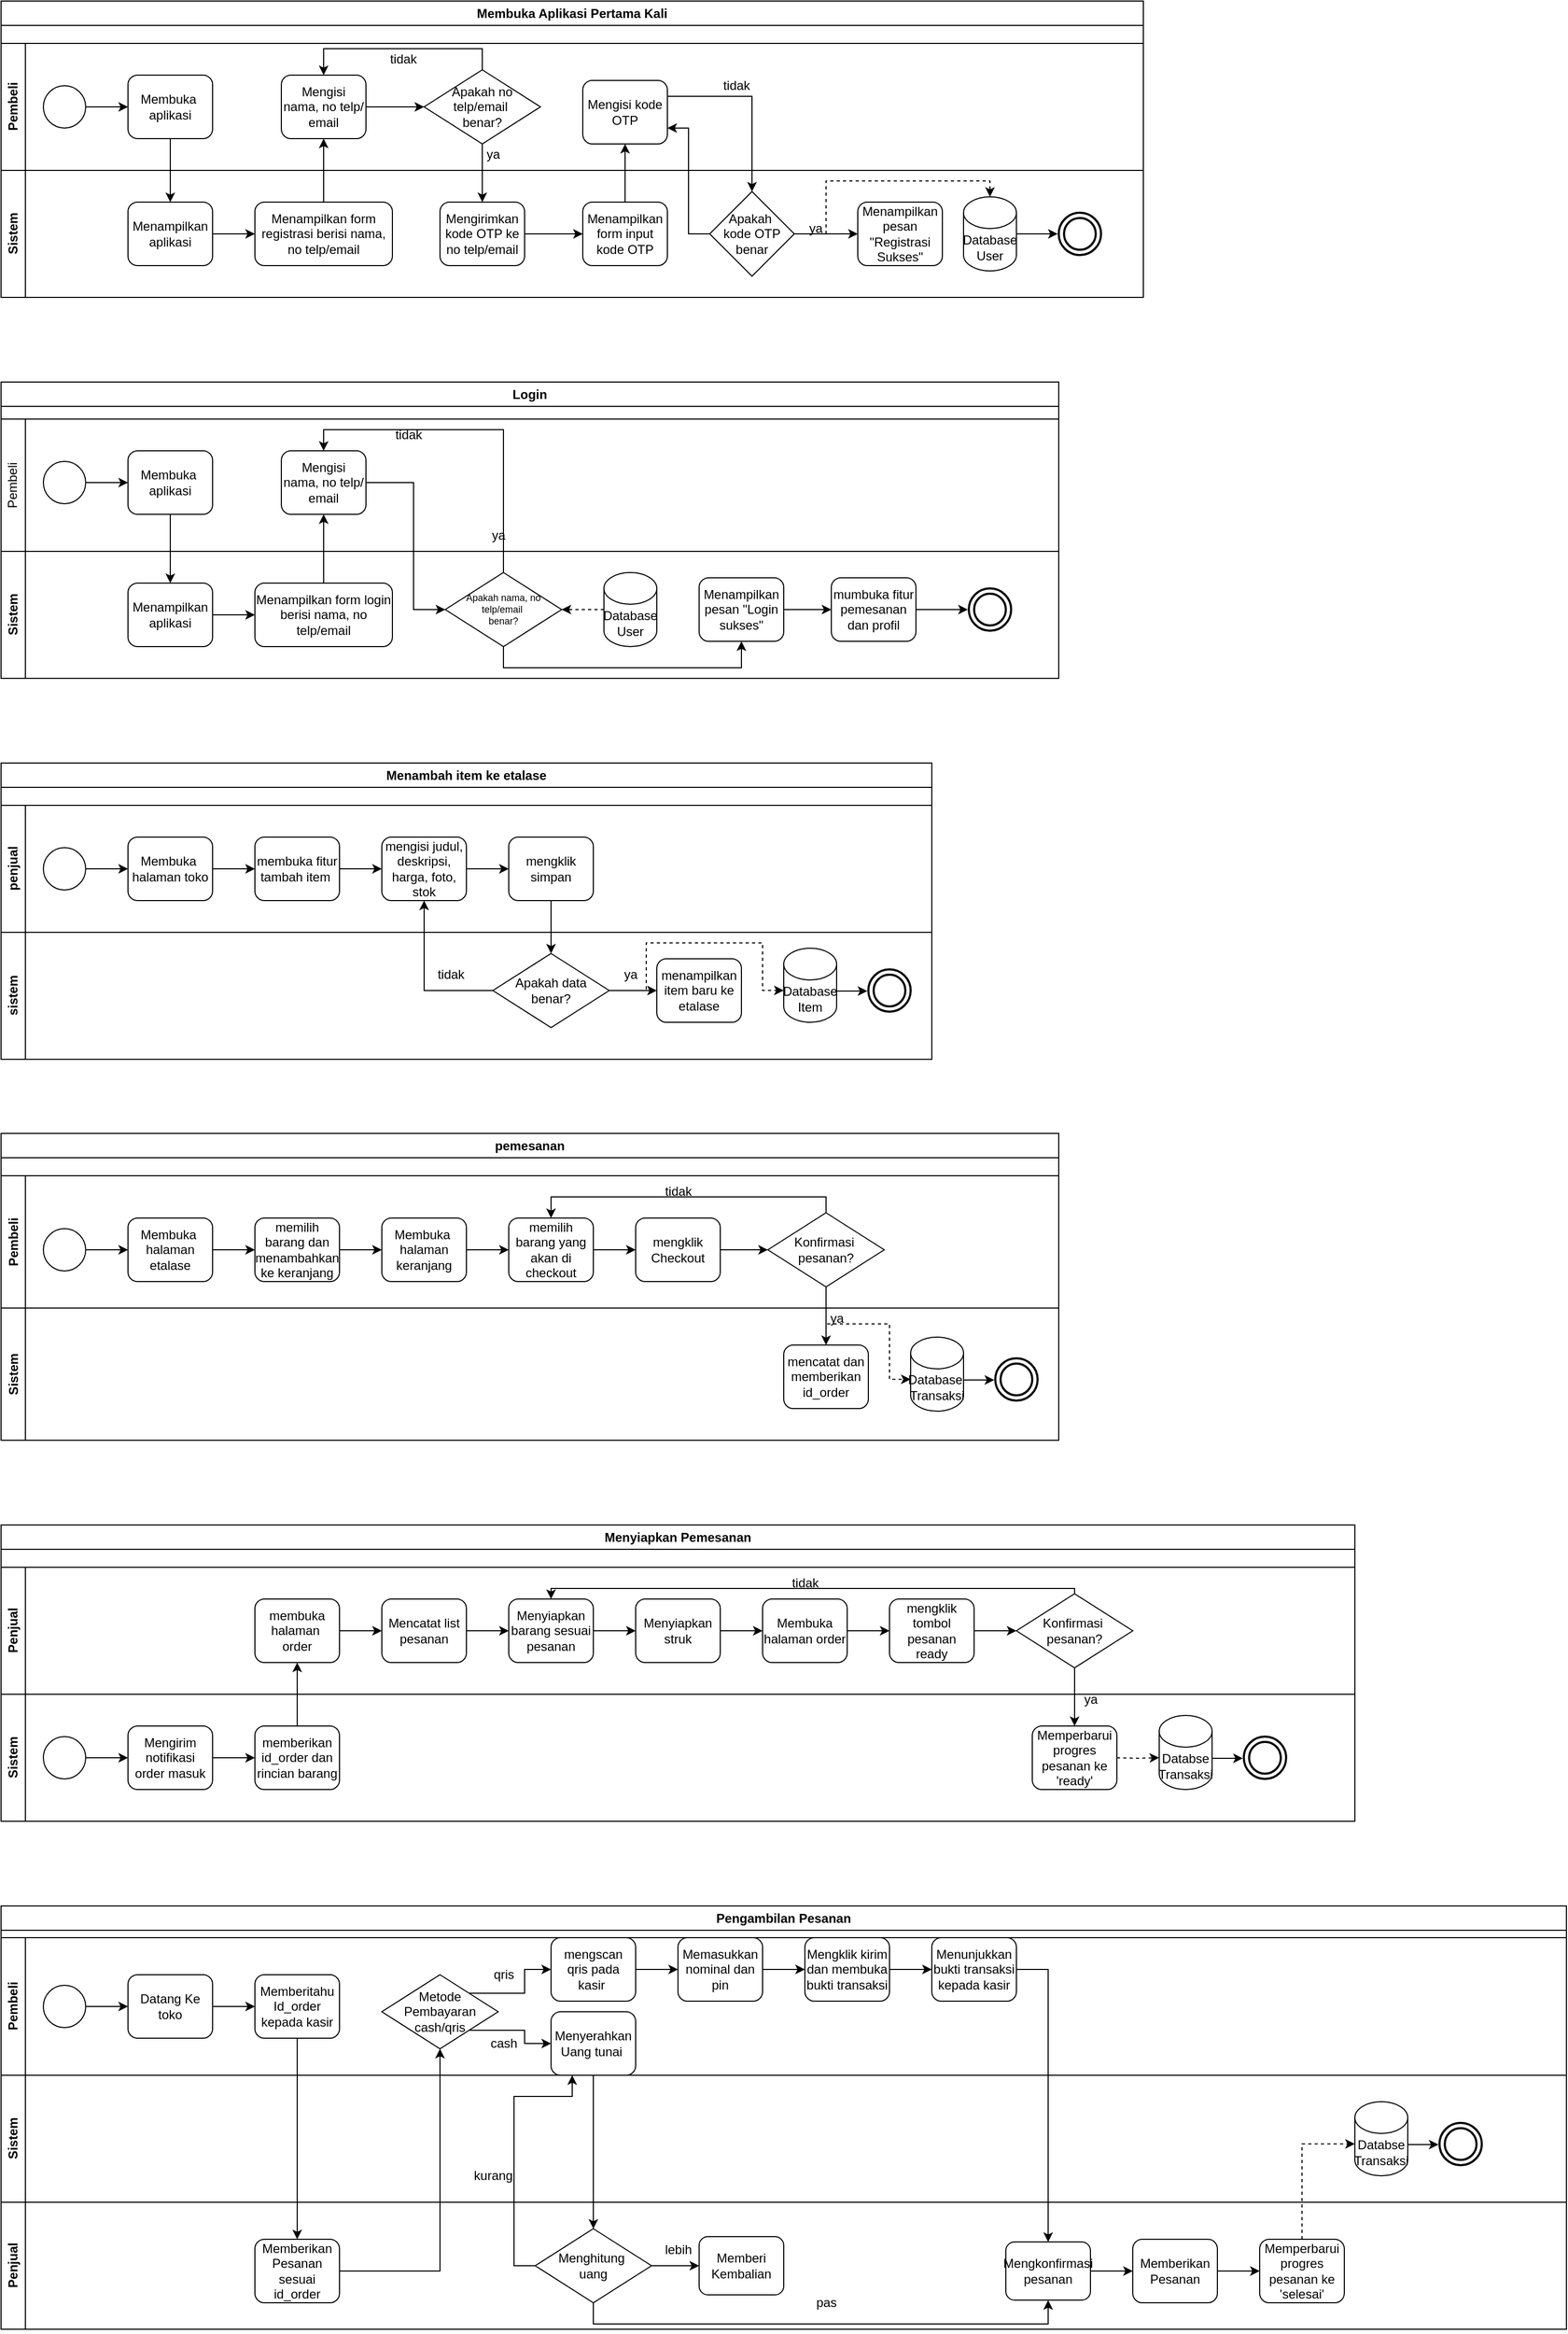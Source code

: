 <mxfile version="26.0.4">
  <diagram name="Halaman-1" id="dJWml7e_3UsgryPbaNAH">
    <mxGraphModel dx="1149" dy="509" grid="1" gridSize="10" guides="1" tooltips="1" connect="1" arrows="1" fold="1" page="1" pageScale="10" pageWidth="827" pageHeight="1169" math="0" shadow="0">
      <root>
        <mxCell id="0" />
        <mxCell id="1" parent="0" />
        <mxCell id="1x1_cKniDCLI9DL_jRmz-61" value="Membuka Aplikasi Pertama Kali" style="swimlane;whiteSpace=wrap;html=1;" parent="1" vertex="1">
          <mxGeometry width="1080" height="280" as="geometry" />
        </mxCell>
        <mxCell id="1x1_cKniDCLI9DL_jRmz-62" value="Pembeli" style="swimlane;horizontal=0;whiteSpace=wrap;html=1;" parent="1x1_cKniDCLI9DL_jRmz-61" vertex="1">
          <mxGeometry y="40" width="1080" height="120" as="geometry" />
        </mxCell>
        <mxCell id="v4LzWEk5CZVGfWKohJ5e-2" style="edgeStyle=orthogonalEdgeStyle;rounded=0;orthogonalLoop=1;jettySize=auto;html=1;exitX=1;exitY=0.5;exitDx=0;exitDy=0;entryX=0;entryY=0.5;entryDx=0;entryDy=0;" parent="1x1_cKniDCLI9DL_jRmz-62" source="1x1_cKniDCLI9DL_jRmz-66" target="1x1_cKniDCLI9DL_jRmz-67" edge="1">
          <mxGeometry relative="1" as="geometry" />
        </mxCell>
        <mxCell id="1x1_cKniDCLI9DL_jRmz-66" value="" style="ellipse;whiteSpace=wrap;html=1;aspect=fixed;" parent="1x1_cKniDCLI9DL_jRmz-62" vertex="1">
          <mxGeometry x="40" y="40" width="40" height="40" as="geometry" />
        </mxCell>
        <mxCell id="1x1_cKniDCLI9DL_jRmz-67" value="Membuka&amp;nbsp;&lt;div&gt;aplikasi&lt;/div&gt;" style="rounded=1;whiteSpace=wrap;html=1;" parent="1x1_cKniDCLI9DL_jRmz-62" vertex="1">
          <mxGeometry x="120" y="30" width="80" height="60" as="geometry" />
        </mxCell>
        <mxCell id="1x1_cKniDCLI9DL_jRmz-81" style="edgeStyle=orthogonalEdgeStyle;rounded=0;orthogonalLoop=1;jettySize=auto;html=1;exitX=1;exitY=0.5;exitDx=0;exitDy=0;entryX=0;entryY=0.5;entryDx=0;entryDy=0;" parent="1x1_cKniDCLI9DL_jRmz-62" source="1x1_cKniDCLI9DL_jRmz-72" target="1x1_cKniDCLI9DL_jRmz-77" edge="1">
          <mxGeometry relative="1" as="geometry" />
        </mxCell>
        <mxCell id="1x1_cKniDCLI9DL_jRmz-72" value="Mengisi nama, no telp/ email" style="rounded=1;whiteSpace=wrap;html=1;" parent="1x1_cKniDCLI9DL_jRmz-62" vertex="1">
          <mxGeometry x="265" y="30" width="80" height="60" as="geometry" />
        </mxCell>
        <mxCell id="1x1_cKniDCLI9DL_jRmz-78" style="edgeStyle=orthogonalEdgeStyle;rounded=0;orthogonalLoop=1;jettySize=auto;html=1;exitX=0.5;exitY=0;exitDx=0;exitDy=0;entryX=0.5;entryY=0;entryDx=0;entryDy=0;" parent="1x1_cKniDCLI9DL_jRmz-62" source="1x1_cKniDCLI9DL_jRmz-77" target="1x1_cKniDCLI9DL_jRmz-72" edge="1">
          <mxGeometry relative="1" as="geometry" />
        </mxCell>
        <mxCell id="1x1_cKniDCLI9DL_jRmz-77" value="Apakah no telp/email&amp;nbsp;&lt;div&gt;benar?&lt;/div&gt;" style="rhombus;whiteSpace=wrap;html=1;" parent="1x1_cKniDCLI9DL_jRmz-62" vertex="1">
          <mxGeometry x="400" y="25" width="110" height="70" as="geometry" />
        </mxCell>
        <mxCell id="1x1_cKniDCLI9DL_jRmz-85" value="Mengisi kode OTP" style="rounded=1;whiteSpace=wrap;html=1;" parent="1x1_cKniDCLI9DL_jRmz-62" vertex="1">
          <mxGeometry x="550" y="35" width="80" height="60" as="geometry" />
        </mxCell>
        <mxCell id="v4LzWEk5CZVGfWKohJ5e-10" value="ya" style="text;html=1;align=center;verticalAlign=middle;resizable=0;points=[];autosize=1;strokeColor=none;fillColor=none;" parent="1x1_cKniDCLI9DL_jRmz-62" vertex="1">
          <mxGeometry x="445" y="90" width="40" height="30" as="geometry" />
        </mxCell>
        <mxCell id="v4LzWEk5CZVGfWKohJ5e-11" value="tidak" style="text;html=1;align=center;verticalAlign=middle;resizable=0;points=[];autosize=1;strokeColor=none;fillColor=none;" parent="1x1_cKniDCLI9DL_jRmz-62" vertex="1">
          <mxGeometry x="355" width="50" height="30" as="geometry" />
        </mxCell>
        <mxCell id="v4LzWEk5CZVGfWKohJ5e-13" value="tidak" style="text;html=1;align=center;verticalAlign=middle;resizable=0;points=[];autosize=1;strokeColor=none;fillColor=none;" parent="1x1_cKniDCLI9DL_jRmz-62" vertex="1">
          <mxGeometry x="670" y="25" width="50" height="30" as="geometry" />
        </mxCell>
        <mxCell id="1x1_cKniDCLI9DL_jRmz-64" value="Sistem" style="swimlane;horizontal=0;whiteSpace=wrap;html=1;" parent="1x1_cKniDCLI9DL_jRmz-61" vertex="1">
          <mxGeometry y="160" width="1080" height="120" as="geometry" />
        </mxCell>
        <mxCell id="1x1_cKniDCLI9DL_jRmz-80" style="edgeStyle=orthogonalEdgeStyle;rounded=0;orthogonalLoop=1;jettySize=auto;html=1;exitX=1;exitY=0.5;exitDx=0;exitDy=0;entryX=0;entryY=0.5;entryDx=0;entryDy=0;" parent="1x1_cKniDCLI9DL_jRmz-64" source="1x1_cKniDCLI9DL_jRmz-69" target="1x1_cKniDCLI9DL_jRmz-71" edge="1">
          <mxGeometry relative="1" as="geometry" />
        </mxCell>
        <mxCell id="1x1_cKniDCLI9DL_jRmz-69" value="Menampilkan aplikasi" style="rounded=1;whiteSpace=wrap;html=1;" parent="1x1_cKniDCLI9DL_jRmz-64" vertex="1">
          <mxGeometry x="120" y="30" width="80" height="60" as="geometry" />
        </mxCell>
        <mxCell id="1x1_cKniDCLI9DL_jRmz-71" value="Menampilkan form registrasi berisi nama, no telp/email" style="rounded=1;whiteSpace=wrap;html=1;" parent="1x1_cKniDCLI9DL_jRmz-64" vertex="1">
          <mxGeometry x="240" y="30" width="130" height="60" as="geometry" />
        </mxCell>
        <mxCell id="1x1_cKniDCLI9DL_jRmz-84" style="edgeStyle=orthogonalEdgeStyle;rounded=0;orthogonalLoop=1;jettySize=auto;html=1;exitX=1;exitY=0.5;exitDx=0;exitDy=0;entryX=0;entryY=0.5;entryDx=0;entryDy=0;" parent="1x1_cKniDCLI9DL_jRmz-64" source="1x1_cKniDCLI9DL_jRmz-73" target="1x1_cKniDCLI9DL_jRmz-83" edge="1">
          <mxGeometry relative="1" as="geometry" />
        </mxCell>
        <mxCell id="1x1_cKniDCLI9DL_jRmz-73" value="Mengirimkan kode OTP ke no telp/email" style="rounded=1;whiteSpace=wrap;html=1;" parent="1x1_cKniDCLI9DL_jRmz-64" vertex="1">
          <mxGeometry x="415" y="30" width="80" height="60" as="geometry" />
        </mxCell>
        <mxCell id="1x1_cKniDCLI9DL_jRmz-83" value="Menampilkan form input kode OTP" style="rounded=1;whiteSpace=wrap;html=1;" parent="1x1_cKniDCLI9DL_jRmz-64" vertex="1">
          <mxGeometry x="550" y="30" width="80" height="60" as="geometry" />
        </mxCell>
        <mxCell id="1x1_cKniDCLI9DL_jRmz-91" style="edgeStyle=orthogonalEdgeStyle;rounded=0;orthogonalLoop=1;jettySize=auto;html=1;exitX=1;exitY=0.5;exitDx=0;exitDy=0;entryX=0;entryY=0.5;entryDx=0;entryDy=0;" parent="1x1_cKniDCLI9DL_jRmz-64" source="1x1_cKniDCLI9DL_jRmz-87" target="1x1_cKniDCLI9DL_jRmz-90" edge="1">
          <mxGeometry relative="1" as="geometry" />
        </mxCell>
        <mxCell id="1x1_cKniDCLI9DL_jRmz-87" value="Apakah&amp;nbsp;&lt;div&gt;kode OTP benar&lt;/div&gt;" style="rhombus;whiteSpace=wrap;html=1;" parent="1x1_cKniDCLI9DL_jRmz-64" vertex="1">
          <mxGeometry x="670" y="20" width="80" height="80" as="geometry" />
        </mxCell>
        <mxCell id="1x1_cKniDCLI9DL_jRmz-90" value="Menampilkan pesan &quot;Registrasi Sukses&quot;" style="rounded=1;whiteSpace=wrap;html=1;" parent="1x1_cKniDCLI9DL_jRmz-64" vertex="1">
          <mxGeometry x="810" y="30" width="80" height="60" as="geometry" />
        </mxCell>
        <mxCell id="2Y-CChpE2fxilLZrQBRF-6" style="edgeStyle=orthogonalEdgeStyle;rounded=0;orthogonalLoop=1;jettySize=auto;html=1;exitX=1;exitY=0.5;exitDx=0;exitDy=0;exitPerimeter=0;entryX=0;entryY=0.5;entryDx=0;entryDy=0;" edge="1" parent="1x1_cKniDCLI9DL_jRmz-64" source="1x1_cKniDCLI9DL_jRmz-92" target="v4LzWEk5CZVGfWKohJ5e-3">
          <mxGeometry relative="1" as="geometry" />
        </mxCell>
        <mxCell id="1x1_cKniDCLI9DL_jRmz-92" value="Database&lt;div&gt;User&lt;/div&gt;" style="shape=cylinder3;whiteSpace=wrap;html=1;boundedLbl=1;backgroundOutline=1;size=15;" parent="1x1_cKniDCLI9DL_jRmz-64" vertex="1">
          <mxGeometry x="910" y="25" width="50" height="70" as="geometry" />
        </mxCell>
        <mxCell id="v4LzWEk5CZVGfWKohJ5e-4" style="edgeStyle=orthogonalEdgeStyle;rounded=0;orthogonalLoop=1;jettySize=auto;html=1;exitX=1;exitY=0.5;exitDx=0;exitDy=0;dashed=1;entryX=0.5;entryY=0;entryDx=0;entryDy=0;entryPerimeter=0;" parent="1x1_cKniDCLI9DL_jRmz-64" source="1x1_cKniDCLI9DL_jRmz-87" target="1x1_cKniDCLI9DL_jRmz-92" edge="1">
          <mxGeometry relative="1" as="geometry">
            <mxPoint x="935" y="20" as="targetPoint" />
            <Array as="points">
              <mxPoint x="780" y="60" />
              <mxPoint x="780" y="10" />
              <mxPoint x="935" y="10" />
            </Array>
          </mxGeometry>
        </mxCell>
        <mxCell id="v4LzWEk5CZVGfWKohJ5e-12" value="ya" style="text;html=1;align=center;verticalAlign=middle;resizable=0;points=[];autosize=1;strokeColor=none;fillColor=none;" parent="1x1_cKniDCLI9DL_jRmz-64" vertex="1">
          <mxGeometry x="750" y="40" width="40" height="30" as="geometry" />
        </mxCell>
        <mxCell id="v4LzWEk5CZVGfWKohJ5e-3" value="" style="ellipse;whiteSpace=wrap;html=1;aspect=fixed;perimeterSpacing=1;strokeWidth=2;gradientColor=none;fillStyle=auto;" parent="1x1_cKniDCLI9DL_jRmz-64" vertex="1">
          <mxGeometry x="1000" y="40" width="40" height="40" as="geometry" />
        </mxCell>
        <mxCell id="v4LzWEk5CZVGfWKohJ5e-9" value="" style="ellipse;whiteSpace=wrap;html=1;aspect=fixed;perimeterSpacing=1;strokeWidth=2;gradientColor=none;fillStyle=auto;" parent="1x1_cKniDCLI9DL_jRmz-64" vertex="1">
          <mxGeometry x="1005" y="45" width="30" height="30" as="geometry" />
        </mxCell>
        <mxCell id="1x1_cKniDCLI9DL_jRmz-76" style="edgeStyle=orthogonalEdgeStyle;rounded=0;orthogonalLoop=1;jettySize=auto;html=1;exitX=0.5;exitY=0;exitDx=0;exitDy=0;entryX=0.5;entryY=1;entryDx=0;entryDy=0;" parent="1x1_cKniDCLI9DL_jRmz-61" source="1x1_cKniDCLI9DL_jRmz-71" target="1x1_cKniDCLI9DL_jRmz-72" edge="1">
          <mxGeometry relative="1" as="geometry" />
        </mxCell>
        <mxCell id="1x1_cKniDCLI9DL_jRmz-79" style="edgeStyle=orthogonalEdgeStyle;rounded=0;orthogonalLoop=1;jettySize=auto;html=1;exitX=0.5;exitY=1;exitDx=0;exitDy=0;entryX=0.5;entryY=0;entryDx=0;entryDy=0;" parent="1x1_cKniDCLI9DL_jRmz-61" source="1x1_cKniDCLI9DL_jRmz-67" target="1x1_cKniDCLI9DL_jRmz-69" edge="1">
          <mxGeometry relative="1" as="geometry" />
        </mxCell>
        <mxCell id="1x1_cKniDCLI9DL_jRmz-82" style="edgeStyle=orthogonalEdgeStyle;rounded=0;orthogonalLoop=1;jettySize=auto;html=1;exitX=0.5;exitY=1;exitDx=0;exitDy=0;entryX=0.5;entryY=0;entryDx=0;entryDy=0;" parent="1x1_cKniDCLI9DL_jRmz-61" source="1x1_cKniDCLI9DL_jRmz-77" target="1x1_cKniDCLI9DL_jRmz-73" edge="1">
          <mxGeometry relative="1" as="geometry" />
        </mxCell>
        <mxCell id="1x1_cKniDCLI9DL_jRmz-86" style="edgeStyle=orthogonalEdgeStyle;rounded=0;orthogonalLoop=1;jettySize=auto;html=1;exitX=0.5;exitY=0;exitDx=0;exitDy=0;entryX=0.5;entryY=1;entryDx=0;entryDy=0;" parent="1x1_cKniDCLI9DL_jRmz-61" source="1x1_cKniDCLI9DL_jRmz-83" target="1x1_cKniDCLI9DL_jRmz-85" edge="1">
          <mxGeometry relative="1" as="geometry" />
        </mxCell>
        <mxCell id="1x1_cKniDCLI9DL_jRmz-88" style="edgeStyle=orthogonalEdgeStyle;rounded=0;orthogonalLoop=1;jettySize=auto;html=1;exitX=1;exitY=0.25;exitDx=0;exitDy=0;entryX=0.5;entryY=0;entryDx=0;entryDy=0;" parent="1x1_cKniDCLI9DL_jRmz-61" source="1x1_cKniDCLI9DL_jRmz-85" target="1x1_cKniDCLI9DL_jRmz-87" edge="1">
          <mxGeometry relative="1" as="geometry" />
        </mxCell>
        <mxCell id="1x1_cKniDCLI9DL_jRmz-89" style="edgeStyle=orthogonalEdgeStyle;rounded=0;orthogonalLoop=1;jettySize=auto;html=1;exitX=0;exitY=0.5;exitDx=0;exitDy=0;entryX=1;entryY=0.75;entryDx=0;entryDy=0;" parent="1x1_cKniDCLI9DL_jRmz-61" source="1x1_cKniDCLI9DL_jRmz-87" target="1x1_cKniDCLI9DL_jRmz-85" edge="1">
          <mxGeometry relative="1" as="geometry" />
        </mxCell>
        <mxCell id="v4LzWEk5CZVGfWKohJ5e-50" value="Login" style="swimlane;whiteSpace=wrap;html=1;" parent="1" vertex="1">
          <mxGeometry y="360" width="1000" height="280" as="geometry" />
        </mxCell>
        <mxCell id="v4LzWEk5CZVGfWKohJ5e-67" value="Sistem" style="swimlane;horizontal=0;whiteSpace=wrap;html=1;" parent="v4LzWEk5CZVGfWKohJ5e-50" vertex="1">
          <mxGeometry y="160" width="1000" height="120" as="geometry" />
        </mxCell>
        <mxCell id="v4LzWEk5CZVGfWKohJ5e-82" style="edgeStyle=orthogonalEdgeStyle;rounded=0;orthogonalLoop=1;jettySize=auto;html=1;exitX=1;exitY=0.5;exitDx=0;exitDy=0;entryX=0;entryY=0.5;entryDx=0;entryDy=0;" parent="v4LzWEk5CZVGfWKohJ5e-67" source="v4LzWEk5CZVGfWKohJ5e-71" target="v4LzWEk5CZVGfWKohJ5e-72" edge="1">
          <mxGeometry relative="1" as="geometry" />
        </mxCell>
        <mxCell id="v4LzWEk5CZVGfWKohJ5e-71" value="Menampilkan aplikasi" style="rounded=1;whiteSpace=wrap;html=1;" parent="v4LzWEk5CZVGfWKohJ5e-67" vertex="1">
          <mxGeometry x="120" y="30" width="80" height="60" as="geometry" />
        </mxCell>
        <mxCell id="v4LzWEk5CZVGfWKohJ5e-72" value="Menampilkan form login berisi nama, no telp/email" style="rounded=1;whiteSpace=wrap;html=1;" parent="v4LzWEk5CZVGfWKohJ5e-67" vertex="1">
          <mxGeometry x="240" y="30" width="130" height="60" as="geometry" />
        </mxCell>
        <mxCell id="v4LzWEk5CZVGfWKohJ5e-75" value="Apakah nama, no telp/email&amp;nbsp;&lt;div&gt;benar?&lt;/div&gt;" style="rhombus;whiteSpace=wrap;html=1;spacing=2;fontSize=9;fontStyle=0" parent="v4LzWEk5CZVGfWKohJ5e-67" vertex="1">
          <mxGeometry x="420" y="20" width="110" height="70" as="geometry" />
        </mxCell>
        <mxCell id="2Y-CChpE2fxilLZrQBRF-5" style="edgeStyle=orthogonalEdgeStyle;rounded=0;orthogonalLoop=1;jettySize=auto;html=1;exitX=0;exitY=0.5;exitDx=0;exitDy=0;exitPerimeter=0;entryX=1;entryY=0.5;entryDx=0;entryDy=0;dashed=1;" edge="1" parent="v4LzWEk5CZVGfWKohJ5e-67" source="2Y-CChpE2fxilLZrQBRF-4" target="v4LzWEk5CZVGfWKohJ5e-75">
          <mxGeometry relative="1" as="geometry" />
        </mxCell>
        <mxCell id="2Y-CChpE2fxilLZrQBRF-4" value="Database User" style="shape=cylinder3;whiteSpace=wrap;html=1;boundedLbl=1;backgroundOutline=1;size=15;" vertex="1" parent="v4LzWEk5CZVGfWKohJ5e-67">
          <mxGeometry x="570" y="20" width="50" height="70" as="geometry" />
        </mxCell>
        <mxCell id="v4LzWEk5CZVGfWKohJ5e-84" style="edgeStyle=orthogonalEdgeStyle;rounded=0;orthogonalLoop=1;jettySize=auto;html=1;exitX=1;exitY=0.5;exitDx=0;exitDy=0;entryX=0;entryY=0.5;entryDx=0;entryDy=0;" parent="v4LzWEk5CZVGfWKohJ5e-67" source="v4LzWEk5CZVGfWKohJ5e-77" target="v4LzWEk5CZVGfWKohJ5e-83" edge="1">
          <mxGeometry relative="1" as="geometry" />
        </mxCell>
        <mxCell id="v4LzWEk5CZVGfWKohJ5e-77" value="Menampilkan pesan &quot;Login sukses&quot;" style="rounded=1;whiteSpace=wrap;html=1;" parent="v4LzWEk5CZVGfWKohJ5e-67" vertex="1">
          <mxGeometry x="660" y="25" width="80" height="60" as="geometry" />
        </mxCell>
        <mxCell id="v4LzWEk5CZVGfWKohJ5e-91" style="edgeStyle=orthogonalEdgeStyle;rounded=0;orthogonalLoop=1;jettySize=auto;html=1;exitX=1;exitY=0.5;exitDx=0;exitDy=0;entryX=0;entryY=0.5;entryDx=0;entryDy=0;" parent="v4LzWEk5CZVGfWKohJ5e-67" source="v4LzWEk5CZVGfWKohJ5e-83" target="v4LzWEk5CZVGfWKohJ5e-89" edge="1">
          <mxGeometry relative="1" as="geometry" />
        </mxCell>
        <mxCell id="v4LzWEk5CZVGfWKohJ5e-83" value="mumbuka fitur pemesanan dan profil" style="rounded=1;whiteSpace=wrap;html=1;" parent="v4LzWEk5CZVGfWKohJ5e-67" vertex="1">
          <mxGeometry x="785" y="25" width="80" height="60" as="geometry" />
        </mxCell>
        <mxCell id="v4LzWEk5CZVGfWKohJ5e-89" value="" style="ellipse;whiteSpace=wrap;html=1;aspect=fixed;perimeterSpacing=1;strokeWidth=2;gradientColor=none;fillStyle=auto;" parent="v4LzWEk5CZVGfWKohJ5e-67" vertex="1">
          <mxGeometry x="915" y="35" width="40" height="40" as="geometry" />
        </mxCell>
        <mxCell id="v4LzWEk5CZVGfWKohJ5e-90" value="" style="ellipse;whiteSpace=wrap;html=1;aspect=fixed;perimeterSpacing=1;strokeWidth=2;gradientColor=none;fillStyle=auto;" parent="v4LzWEk5CZVGfWKohJ5e-67" vertex="1">
          <mxGeometry x="920" y="40" width="30" height="30" as="geometry" />
        </mxCell>
        <mxCell id="v4LzWEk5CZVGfWKohJ5e-78" style="edgeStyle=orthogonalEdgeStyle;rounded=0;orthogonalLoop=1;jettySize=auto;html=1;exitX=0.5;exitY=1;exitDx=0;exitDy=0;entryX=0.5;entryY=1;entryDx=0;entryDy=0;" parent="v4LzWEk5CZVGfWKohJ5e-67" source="v4LzWEk5CZVGfWKohJ5e-75" target="v4LzWEk5CZVGfWKohJ5e-77" edge="1">
          <mxGeometry relative="1" as="geometry" />
        </mxCell>
        <mxCell id="v4LzWEk5CZVGfWKohJ5e-68" value="Pembeli" style="swimlane;horizontal=0;whiteSpace=wrap;html=1;startSize=23;fontStyle=0;fontSize=12;" parent="v4LzWEk5CZVGfWKohJ5e-50" vertex="1">
          <mxGeometry y="35" width="1000" height="125" as="geometry" />
        </mxCell>
        <mxCell id="v4LzWEk5CZVGfWKohJ5e-80" style="edgeStyle=orthogonalEdgeStyle;rounded=0;orthogonalLoop=1;jettySize=auto;html=1;exitX=1;exitY=0.5;exitDx=0;exitDy=0;entryX=0;entryY=0.5;entryDx=0;entryDy=0;" parent="v4LzWEk5CZVGfWKohJ5e-68" source="v4LzWEk5CZVGfWKohJ5e-69" target="v4LzWEk5CZVGfWKohJ5e-70" edge="1">
          <mxGeometry relative="1" as="geometry" />
        </mxCell>
        <mxCell id="v4LzWEk5CZVGfWKohJ5e-69" value="" style="ellipse;whiteSpace=wrap;html=1;aspect=fixed;" parent="v4LzWEk5CZVGfWKohJ5e-68" vertex="1">
          <mxGeometry x="40" y="40" width="40" height="40" as="geometry" />
        </mxCell>
        <mxCell id="v4LzWEk5CZVGfWKohJ5e-70" value="Membuka&amp;nbsp;&lt;div&gt;aplikasi&lt;/div&gt;" style="rounded=1;whiteSpace=wrap;html=1;" parent="v4LzWEk5CZVGfWKohJ5e-68" vertex="1">
          <mxGeometry x="120" y="30" width="80" height="60" as="geometry" />
        </mxCell>
        <mxCell id="v4LzWEk5CZVGfWKohJ5e-73" value="Mengisi nama, no telp/ email" style="rounded=1;whiteSpace=wrap;html=1;" parent="v4LzWEk5CZVGfWKohJ5e-68" vertex="1">
          <mxGeometry x="265" y="30" width="80" height="60" as="geometry" />
        </mxCell>
        <mxCell id="v4LzWEk5CZVGfWKohJ5e-85" value="ya" style="text;html=1;align=center;verticalAlign=middle;resizable=0;points=[];autosize=1;strokeColor=none;fillColor=none;" parent="v4LzWEk5CZVGfWKohJ5e-68" vertex="1">
          <mxGeometry x="450" y="95" width="40" height="30" as="geometry" />
        </mxCell>
        <mxCell id="v4LzWEk5CZVGfWKohJ5e-87" value="tidak" style="text;html=1;align=center;verticalAlign=middle;resizable=0;points=[];autosize=1;strokeColor=none;fillColor=none;" parent="v4LzWEk5CZVGfWKohJ5e-68" vertex="1">
          <mxGeometry x="360" width="50" height="30" as="geometry" />
        </mxCell>
        <mxCell id="v4LzWEk5CZVGfWKohJ5e-74" style="edgeStyle=orthogonalEdgeStyle;rounded=0;orthogonalLoop=1;jettySize=auto;html=1;exitX=0.5;exitY=0;exitDx=0;exitDy=0;entryX=0.5;entryY=1;entryDx=0;entryDy=0;" parent="v4LzWEk5CZVGfWKohJ5e-50" source="v4LzWEk5CZVGfWKohJ5e-72" target="v4LzWEk5CZVGfWKohJ5e-73" edge="1">
          <mxGeometry relative="1" as="geometry" />
        </mxCell>
        <mxCell id="v4LzWEk5CZVGfWKohJ5e-81" style="edgeStyle=orthogonalEdgeStyle;rounded=0;orthogonalLoop=1;jettySize=auto;html=1;exitX=0.5;exitY=1;exitDx=0;exitDy=0;entryX=0.5;entryY=0;entryDx=0;entryDy=0;" parent="v4LzWEk5CZVGfWKohJ5e-50" source="v4LzWEk5CZVGfWKohJ5e-70" target="v4LzWEk5CZVGfWKohJ5e-71" edge="1">
          <mxGeometry relative="1" as="geometry" />
        </mxCell>
        <mxCell id="v4LzWEk5CZVGfWKohJ5e-79" style="edgeStyle=orthogonalEdgeStyle;rounded=0;orthogonalLoop=1;jettySize=auto;html=1;exitX=1;exitY=0.5;exitDx=0;exitDy=0;entryX=0;entryY=0.5;entryDx=0;entryDy=0;" parent="v4LzWEk5CZVGfWKohJ5e-50" source="v4LzWEk5CZVGfWKohJ5e-73" target="v4LzWEk5CZVGfWKohJ5e-75" edge="1">
          <mxGeometry relative="1" as="geometry">
            <Array as="points">
              <mxPoint x="390" y="95" />
              <mxPoint x="390" y="215" />
            </Array>
          </mxGeometry>
        </mxCell>
        <mxCell id="v4LzWEk5CZVGfWKohJ5e-76" style="edgeStyle=orthogonalEdgeStyle;rounded=0;orthogonalLoop=1;jettySize=auto;html=1;exitX=0.5;exitY=0;exitDx=0;exitDy=0;entryX=0.5;entryY=0;entryDx=0;entryDy=0;" parent="v4LzWEk5CZVGfWKohJ5e-50" source="v4LzWEk5CZVGfWKohJ5e-75" target="v4LzWEk5CZVGfWKohJ5e-73" edge="1">
          <mxGeometry relative="1" as="geometry" />
        </mxCell>
        <mxCell id="Xs1nnPFi00Lcflwtf1iO-1" value="Menambah item ke etalase" style="swimlane;whiteSpace=wrap;html=1;" parent="1" vertex="1">
          <mxGeometry y="720" width="880" height="280" as="geometry" />
        </mxCell>
        <mxCell id="Xs1nnPFi00Lcflwtf1iO-2" value="sistem" style="swimlane;horizontal=0;whiteSpace=wrap;html=1;" parent="Xs1nnPFi00Lcflwtf1iO-1" vertex="1">
          <mxGeometry y="160" width="880" height="120" as="geometry" />
        </mxCell>
        <mxCell id="Xs1nnPFi00Lcflwtf1iO-21" style="edgeStyle=orthogonalEdgeStyle;rounded=0;orthogonalLoop=1;jettySize=auto;html=1;exitX=1;exitY=0.5;exitDx=0;exitDy=0;entryX=0;entryY=0.5;entryDx=0;entryDy=0;" parent="Xs1nnPFi00Lcflwtf1iO-2" source="Xs1nnPFi00Lcflwtf1iO-13" target="Xs1nnPFi00Lcflwtf1iO-20" edge="1">
          <mxGeometry relative="1" as="geometry" />
        </mxCell>
        <mxCell id="Xs1nnPFi00Lcflwtf1iO-13" value="Apakah data&lt;div&gt;benar?&lt;/div&gt;" style="rhombus;whiteSpace=wrap;html=1;" parent="Xs1nnPFi00Lcflwtf1iO-2" vertex="1">
          <mxGeometry x="465" y="20" width="110" height="70" as="geometry" />
        </mxCell>
        <mxCell id="Xs1nnPFi00Lcflwtf1iO-20" value="menampilkan item baru ke etalase" style="rounded=1;whiteSpace=wrap;html=1;" parent="Xs1nnPFi00Lcflwtf1iO-2" vertex="1">
          <mxGeometry x="620" y="25" width="80" height="60" as="geometry" />
        </mxCell>
        <mxCell id="Xs1nnPFi00Lcflwtf1iO-22" value="tidak" style="text;html=1;align=center;verticalAlign=middle;resizable=0;points=[];autosize=1;strokeColor=none;fillColor=none;" parent="Xs1nnPFi00Lcflwtf1iO-2" vertex="1">
          <mxGeometry x="400" y="25" width="50" height="30" as="geometry" />
        </mxCell>
        <mxCell id="Ru0WodZBk-ABv7PbZK_r-1" value="ya" style="text;html=1;align=center;verticalAlign=middle;resizable=0;points=[];autosize=1;strokeColor=none;fillColor=none;" parent="Xs1nnPFi00Lcflwtf1iO-2" vertex="1">
          <mxGeometry x="575" y="25" width="40" height="30" as="geometry" />
        </mxCell>
        <mxCell id="Ru0WodZBk-ABv7PbZK_r-7" style="edgeStyle=orthogonalEdgeStyle;rounded=0;orthogonalLoop=1;jettySize=auto;html=1;exitX=1.007;exitY=0.579;exitDx=0;exitDy=0;exitPerimeter=0;entryX=0;entryY=0.5;entryDx=0;entryDy=0;" parent="Xs1nnPFi00Lcflwtf1iO-2" source="Ru0WodZBk-ABv7PbZK_r-8" target="Ru0WodZBk-ABv7PbZK_r-9" edge="1">
          <mxGeometry relative="1" as="geometry" />
        </mxCell>
        <mxCell id="Ru0WodZBk-ABv7PbZK_r-8" value="Database&lt;div&gt;Item&lt;/div&gt;" style="shape=cylinder3;whiteSpace=wrap;html=1;boundedLbl=1;backgroundOutline=1;size=15;" parent="Xs1nnPFi00Lcflwtf1iO-2" vertex="1">
          <mxGeometry x="740" y="15" width="50" height="70" as="geometry" />
        </mxCell>
        <mxCell id="Ru0WodZBk-ABv7PbZK_r-9" value="" style="ellipse;whiteSpace=wrap;html=1;aspect=fixed;perimeterSpacing=1;strokeWidth=2;gradientColor=none;fillStyle=auto;" parent="Xs1nnPFi00Lcflwtf1iO-2" vertex="1">
          <mxGeometry x="820" y="35" width="40" height="40" as="geometry" />
        </mxCell>
        <mxCell id="Ru0WodZBk-ABv7PbZK_r-10" style="edgeStyle=orthogonalEdgeStyle;rounded=0;orthogonalLoop=1;jettySize=auto;html=1;exitX=1;exitY=0.5;exitDx=0;exitDy=0;entryX=-0.001;entryY=0.57;entryDx=0;entryDy=0;entryPerimeter=0;dashed=1;" parent="Xs1nnPFi00Lcflwtf1iO-2" target="Ru0WodZBk-ABv7PbZK_r-8" edge="1" source="Xs1nnPFi00Lcflwtf1iO-13">
          <mxGeometry relative="1" as="geometry">
            <mxPoint x="700" y="55" as="sourcePoint" />
            <Array as="points">
              <mxPoint x="610" y="55" />
              <mxPoint x="610" y="10" />
              <mxPoint x="720" y="10" />
              <mxPoint x="720" y="55" />
            </Array>
          </mxGeometry>
        </mxCell>
        <mxCell id="Ru0WodZBk-ABv7PbZK_r-11" value="" style="ellipse;whiteSpace=wrap;html=1;aspect=fixed;perimeterSpacing=1;strokeWidth=2;gradientColor=none;fillStyle=auto;" parent="Xs1nnPFi00Lcflwtf1iO-2" vertex="1">
          <mxGeometry x="825" y="40" width="30" height="30" as="geometry" />
        </mxCell>
        <mxCell id="Xs1nnPFi00Lcflwtf1iO-3" value="penjual" style="swimlane;horizontal=0;whiteSpace=wrap;html=1;" parent="Xs1nnPFi00Lcflwtf1iO-1" vertex="1">
          <mxGeometry y="40" width="880" height="120" as="geometry" />
        </mxCell>
        <mxCell id="Xs1nnPFi00Lcflwtf1iO-14" style="edgeStyle=orthogonalEdgeStyle;rounded=0;orthogonalLoop=1;jettySize=auto;html=1;exitX=1;exitY=0.5;exitDx=0;exitDy=0;entryX=0;entryY=0.5;entryDx=0;entryDy=0;" parent="Xs1nnPFi00Lcflwtf1iO-3" source="Xs1nnPFi00Lcflwtf1iO-4" target="Xs1nnPFi00Lcflwtf1iO-5" edge="1">
          <mxGeometry relative="1" as="geometry" />
        </mxCell>
        <mxCell id="Xs1nnPFi00Lcflwtf1iO-4" value="" style="ellipse;whiteSpace=wrap;html=1;aspect=fixed;" parent="Xs1nnPFi00Lcflwtf1iO-3" vertex="1">
          <mxGeometry x="40" y="40" width="40" height="40" as="geometry" />
        </mxCell>
        <mxCell id="Xs1nnPFi00Lcflwtf1iO-15" style="edgeStyle=orthogonalEdgeStyle;rounded=0;orthogonalLoop=1;jettySize=auto;html=1;exitX=1;exitY=0.5;exitDx=0;exitDy=0;entryX=0;entryY=0.5;entryDx=0;entryDy=0;" parent="Xs1nnPFi00Lcflwtf1iO-3" source="Xs1nnPFi00Lcflwtf1iO-5" target="Xs1nnPFi00Lcflwtf1iO-8" edge="1">
          <mxGeometry relative="1" as="geometry" />
        </mxCell>
        <mxCell id="Xs1nnPFi00Lcflwtf1iO-5" value="Membuka&amp;nbsp;&lt;div&gt;halaman toko&lt;/div&gt;" style="rounded=1;whiteSpace=wrap;html=1;" parent="Xs1nnPFi00Lcflwtf1iO-3" vertex="1">
          <mxGeometry x="120" y="30" width="80" height="60" as="geometry" />
        </mxCell>
        <mxCell id="Xs1nnPFi00Lcflwtf1iO-16" style="edgeStyle=orthogonalEdgeStyle;rounded=0;orthogonalLoop=1;jettySize=auto;html=1;exitX=1;exitY=0.5;exitDx=0;exitDy=0;entryX=0;entryY=0.5;entryDx=0;entryDy=0;" parent="Xs1nnPFi00Lcflwtf1iO-3" source="Xs1nnPFi00Lcflwtf1iO-8" target="Xs1nnPFi00Lcflwtf1iO-10" edge="1">
          <mxGeometry relative="1" as="geometry" />
        </mxCell>
        <mxCell id="Xs1nnPFi00Lcflwtf1iO-8" value="membuka fitur tambah item&amp;nbsp;" style="rounded=1;whiteSpace=wrap;html=1;" parent="Xs1nnPFi00Lcflwtf1iO-3" vertex="1">
          <mxGeometry x="240" y="30" width="80" height="60" as="geometry" />
        </mxCell>
        <mxCell id="Xs1nnPFi00Lcflwtf1iO-17" style="edgeStyle=orthogonalEdgeStyle;rounded=0;orthogonalLoop=1;jettySize=auto;html=1;exitX=1;exitY=0.5;exitDx=0;exitDy=0;entryX=0;entryY=0.5;entryDx=0;entryDy=0;" parent="Xs1nnPFi00Lcflwtf1iO-3" source="Xs1nnPFi00Lcflwtf1iO-10" target="Xs1nnPFi00Lcflwtf1iO-12" edge="1">
          <mxGeometry relative="1" as="geometry" />
        </mxCell>
        <mxCell id="Xs1nnPFi00Lcflwtf1iO-10" value="mengisi judul, deskripsi, harga, foto, stok" style="rounded=1;whiteSpace=wrap;html=1;" parent="Xs1nnPFi00Lcflwtf1iO-3" vertex="1">
          <mxGeometry x="360" y="30" width="80" height="60" as="geometry" />
        </mxCell>
        <mxCell id="Xs1nnPFi00Lcflwtf1iO-12" value="mengklik simpan" style="rounded=1;whiteSpace=wrap;html=1;" parent="Xs1nnPFi00Lcflwtf1iO-3" vertex="1">
          <mxGeometry x="480" y="30" width="80" height="60" as="geometry" />
        </mxCell>
        <mxCell id="Xs1nnPFi00Lcflwtf1iO-18" style="edgeStyle=orthogonalEdgeStyle;rounded=0;orthogonalLoop=1;jettySize=auto;html=1;exitX=0.5;exitY=1;exitDx=0;exitDy=0;entryX=0.5;entryY=0;entryDx=0;entryDy=0;" parent="Xs1nnPFi00Lcflwtf1iO-1" source="Xs1nnPFi00Lcflwtf1iO-12" target="Xs1nnPFi00Lcflwtf1iO-13" edge="1">
          <mxGeometry relative="1" as="geometry" />
        </mxCell>
        <mxCell id="Xs1nnPFi00Lcflwtf1iO-24" style="edgeStyle=orthogonalEdgeStyle;rounded=0;orthogonalLoop=1;jettySize=auto;html=1;exitX=0;exitY=0.5;exitDx=0;exitDy=0;entryX=0.5;entryY=1;entryDx=0;entryDy=0;" parent="Xs1nnPFi00Lcflwtf1iO-1" source="Xs1nnPFi00Lcflwtf1iO-13" target="Xs1nnPFi00Lcflwtf1iO-10" edge="1">
          <mxGeometry relative="1" as="geometry" />
        </mxCell>
        <mxCell id="Ru0WodZBk-ABv7PbZK_r-12" value="pemesanan" style="swimlane;whiteSpace=wrap;html=1;" parent="1" vertex="1">
          <mxGeometry y="1070" width="1000" height="290" as="geometry" />
        </mxCell>
        <mxCell id="Ru0WodZBk-ABv7PbZK_r-14" value="Pembeli" style="swimlane;horizontal=0;whiteSpace=wrap;html=1;" parent="Ru0WodZBk-ABv7PbZK_r-12" vertex="1">
          <mxGeometry y="40" width="1000" height="125" as="geometry" />
        </mxCell>
        <mxCell id="Ru0WodZBk-ABv7PbZK_r-15" style="edgeStyle=orthogonalEdgeStyle;rounded=0;orthogonalLoop=1;jettySize=auto;html=1;exitX=1;exitY=0.5;exitDx=0;exitDy=0;entryX=0;entryY=0.5;entryDx=0;entryDy=0;" parent="Ru0WodZBk-ABv7PbZK_r-14" source="Ru0WodZBk-ABv7PbZK_r-16" target="Ru0WodZBk-ABv7PbZK_r-18" edge="1">
          <mxGeometry relative="1" as="geometry" />
        </mxCell>
        <mxCell id="Ru0WodZBk-ABv7PbZK_r-16" value="" style="ellipse;whiteSpace=wrap;html=1;aspect=fixed;" parent="Ru0WodZBk-ABv7PbZK_r-14" vertex="1">
          <mxGeometry x="40" y="50" width="40" height="40" as="geometry" />
        </mxCell>
        <mxCell id="Ru0WodZBk-ABv7PbZK_r-17" style="edgeStyle=orthogonalEdgeStyle;rounded=0;orthogonalLoop=1;jettySize=auto;html=1;exitX=1;exitY=0.5;exitDx=0;exitDy=0;entryX=0;entryY=0.5;entryDx=0;entryDy=0;" parent="Ru0WodZBk-ABv7PbZK_r-14" source="Ru0WodZBk-ABv7PbZK_r-18" target="Ru0WodZBk-ABv7PbZK_r-20" edge="1">
          <mxGeometry relative="1" as="geometry" />
        </mxCell>
        <mxCell id="Ru0WodZBk-ABv7PbZK_r-18" value="Membuka&amp;nbsp;&lt;div&gt;halaman etalase&lt;/div&gt;" style="rounded=1;whiteSpace=wrap;html=1;" parent="Ru0WodZBk-ABv7PbZK_r-14" vertex="1">
          <mxGeometry x="120" y="40" width="80" height="60" as="geometry" />
        </mxCell>
        <mxCell id="Ru0WodZBk-ABv7PbZK_r-19" style="edgeStyle=orthogonalEdgeStyle;rounded=0;orthogonalLoop=1;jettySize=auto;html=1;exitX=1;exitY=0.5;exitDx=0;exitDy=0;entryX=0;entryY=0.5;entryDx=0;entryDy=0;" parent="Ru0WodZBk-ABv7PbZK_r-14" source="Ru0WodZBk-ABv7PbZK_r-20" edge="1">
          <mxGeometry relative="1" as="geometry">
            <mxPoint x="360" y="70" as="targetPoint" />
          </mxGeometry>
        </mxCell>
        <mxCell id="Ru0WodZBk-ABv7PbZK_r-20" value="memilih barang dan menambahkan ke keranjang" style="rounded=1;whiteSpace=wrap;html=1;" parent="Ru0WodZBk-ABv7PbZK_r-14" vertex="1">
          <mxGeometry x="240" y="40" width="80" height="60" as="geometry" />
        </mxCell>
        <mxCell id="Ru0WodZBk-ABv7PbZK_r-31" style="edgeStyle=orthogonalEdgeStyle;curved=1;rounded=0;orthogonalLoop=1;jettySize=auto;html=1;exitX=1;exitY=0.5;exitDx=0;exitDy=0;entryX=0;entryY=0.5;entryDx=0;entryDy=0;" parent="Ru0WodZBk-ABv7PbZK_r-14" source="Ru0WodZBk-ABv7PbZK_r-21" target="Ru0WodZBk-ABv7PbZK_r-22" edge="1">
          <mxGeometry relative="1" as="geometry" />
        </mxCell>
        <mxCell id="Ru0WodZBk-ABv7PbZK_r-21" value="Membuka&amp;nbsp;&lt;div&gt;halaman keranjang&lt;/div&gt;" style="rounded=1;whiteSpace=wrap;html=1;" parent="Ru0WodZBk-ABv7PbZK_r-14" vertex="1">
          <mxGeometry x="360" y="40" width="80" height="60" as="geometry" />
        </mxCell>
        <mxCell id="Ru0WodZBk-ABv7PbZK_r-32" style="edgeStyle=orthogonalEdgeStyle;curved=1;rounded=0;orthogonalLoop=1;jettySize=auto;html=1;exitX=1;exitY=0.5;exitDx=0;exitDy=0;" parent="Ru0WodZBk-ABv7PbZK_r-14" source="Ru0WodZBk-ABv7PbZK_r-22" target="Ru0WodZBk-ABv7PbZK_r-23" edge="1">
          <mxGeometry relative="1" as="geometry" />
        </mxCell>
        <mxCell id="Ru0WodZBk-ABv7PbZK_r-22" value="memilih barang yang akan di checkout" style="rounded=1;whiteSpace=wrap;html=1;" parent="Ru0WodZBk-ABv7PbZK_r-14" vertex="1">
          <mxGeometry x="480" y="40" width="80" height="60" as="geometry" />
        </mxCell>
        <mxCell id="Ru0WodZBk-ABv7PbZK_r-33" style="edgeStyle=orthogonalEdgeStyle;curved=1;rounded=0;orthogonalLoop=1;jettySize=auto;html=1;exitX=1;exitY=0.5;exitDx=0;exitDy=0;entryX=0;entryY=0.5;entryDx=0;entryDy=0;" parent="Ru0WodZBk-ABv7PbZK_r-14" source="Ru0WodZBk-ABv7PbZK_r-23" target="Ru0WodZBk-ABv7PbZK_r-30" edge="1">
          <mxGeometry relative="1" as="geometry" />
        </mxCell>
        <mxCell id="Ru0WodZBk-ABv7PbZK_r-23" value="mengklik Checkout" style="rounded=1;whiteSpace=wrap;html=1;" parent="Ru0WodZBk-ABv7PbZK_r-14" vertex="1">
          <mxGeometry x="600" y="40" width="80" height="60" as="geometry" />
        </mxCell>
        <mxCell id="Ru0WodZBk-ABv7PbZK_r-30" value="Konfirmasi&amp;nbsp;&lt;div&gt;pesanan?&lt;/div&gt;" style="rhombus;whiteSpace=wrap;html=1;" parent="Ru0WodZBk-ABv7PbZK_r-14" vertex="1">
          <mxGeometry x="725" y="35" width="110" height="70" as="geometry" />
        </mxCell>
        <mxCell id="Ru0WodZBk-ABv7PbZK_r-36" style="edgeStyle=none;rounded=0;orthogonalLoop=1;jettySize=auto;html=1;exitX=0.5;exitY=0;exitDx=0;exitDy=0;entryX=0.5;entryY=0;entryDx=0;entryDy=0;" parent="Ru0WodZBk-ABv7PbZK_r-14" source="Ru0WodZBk-ABv7PbZK_r-30" target="Ru0WodZBk-ABv7PbZK_r-22" edge="1">
          <mxGeometry relative="1" as="geometry">
            <Array as="points">
              <mxPoint x="780" y="20" />
              <mxPoint x="520" y="20" />
            </Array>
          </mxGeometry>
        </mxCell>
        <mxCell id="Ru0WodZBk-ABv7PbZK_r-38" value="tidak" style="text;html=1;align=center;verticalAlign=middle;resizable=0;points=[];autosize=1;strokeColor=none;fillColor=none;" parent="Ru0WodZBk-ABv7PbZK_r-14" vertex="1">
          <mxGeometry x="615" width="50" height="30" as="geometry" />
        </mxCell>
        <mxCell id="Ru0WodZBk-ABv7PbZK_r-13" value="Sistem" style="swimlane;horizontal=0;whiteSpace=wrap;html=1;" parent="1" vertex="1">
          <mxGeometry y="1235" width="1000" height="125" as="geometry" />
        </mxCell>
        <mxCell id="Ru0WodZBk-ABv7PbZK_r-24" value="mencatat dan memberikan id_order" style="rounded=1;whiteSpace=wrap;html=1;" parent="Ru0WodZBk-ABv7PbZK_r-13" vertex="1">
          <mxGeometry x="740" y="35" width="80" height="60" as="geometry" />
        </mxCell>
        <mxCell id="Ru0WodZBk-ABv7PbZK_r-25" style="edgeStyle=orthogonalEdgeStyle;rounded=0;orthogonalLoop=1;jettySize=auto;html=1;exitX=1.007;exitY=0.579;exitDx=0;exitDy=0;exitPerimeter=0;entryX=0;entryY=0.5;entryDx=0;entryDy=0;" parent="Ru0WodZBk-ABv7PbZK_r-13" source="Ru0WodZBk-ABv7PbZK_r-26" target="Ru0WodZBk-ABv7PbZK_r-27" edge="1">
          <mxGeometry relative="1" as="geometry" />
        </mxCell>
        <mxCell id="Ru0WodZBk-ABv7PbZK_r-26" value="Database&amp;nbsp;&lt;div&gt;Transaksi&lt;/div&gt;" style="shape=cylinder3;whiteSpace=wrap;html=1;boundedLbl=1;backgroundOutline=1;size=15;" parent="Ru0WodZBk-ABv7PbZK_r-13" vertex="1">
          <mxGeometry x="860" y="27.5" width="50" height="70" as="geometry" />
        </mxCell>
        <mxCell id="Ru0WodZBk-ABv7PbZK_r-27" value="" style="ellipse;whiteSpace=wrap;html=1;aspect=fixed;perimeterSpacing=1;strokeWidth=2;gradientColor=none;fillStyle=auto;" parent="Ru0WodZBk-ABv7PbZK_r-13" vertex="1">
          <mxGeometry x="940" y="47.5" width="40" height="40" as="geometry" />
        </mxCell>
        <mxCell id="Ru0WodZBk-ABv7PbZK_r-29" value="" style="ellipse;whiteSpace=wrap;html=1;aspect=fixed;perimeterSpacing=1;strokeWidth=2;gradientColor=none;fillStyle=auto;" parent="Ru0WodZBk-ABv7PbZK_r-13" vertex="1">
          <mxGeometry x="945" y="52.5" width="30" height="30" as="geometry" />
        </mxCell>
        <mxCell id="Ru0WodZBk-ABv7PbZK_r-37" value="ya" style="text;html=1;align=center;verticalAlign=middle;resizable=0;points=[];autosize=1;strokeColor=none;fillColor=none;" parent="Ru0WodZBk-ABv7PbZK_r-13" vertex="1">
          <mxGeometry x="770" y="-5" width="40" height="30" as="geometry" />
        </mxCell>
        <mxCell id="Ru0WodZBk-ABv7PbZK_r-34" style="edgeStyle=orthogonalEdgeStyle;curved=1;rounded=0;orthogonalLoop=1;jettySize=auto;html=1;exitX=0.5;exitY=1;exitDx=0;exitDy=0;entryX=0.5;entryY=0;entryDx=0;entryDy=0;" parent="1" source="Ru0WodZBk-ABv7PbZK_r-30" target="Ru0WodZBk-ABv7PbZK_r-24" edge="1">
          <mxGeometry relative="1" as="geometry" />
        </mxCell>
        <mxCell id="Ru0WodZBk-ABv7PbZK_r-57" value="Menyiapkan Pemesanan" style="swimlane;whiteSpace=wrap;html=1;" parent="1" vertex="1">
          <mxGeometry y="1440" width="1280" height="280" as="geometry" />
        </mxCell>
        <mxCell id="Ru0WodZBk-ABv7PbZK_r-58" value="Sistem" style="swimlane;horizontal=0;whiteSpace=wrap;html=1;" parent="Ru0WodZBk-ABv7PbZK_r-57" vertex="1">
          <mxGeometry y="160" width="1280" height="120" as="geometry" />
        </mxCell>
        <mxCell id="Ru0WodZBk-ABv7PbZK_r-60" style="edgeStyle=orthogonalEdgeStyle;rounded=0;orthogonalLoop=1;jettySize=auto;html=1;exitX=1;exitY=0.5;exitDx=0;exitDy=0;entryX=0;entryY=0.5;entryDx=0;entryDy=0;" parent="Ru0WodZBk-ABv7PbZK_r-58" source="Ru0WodZBk-ABv7PbZK_r-61" target="Ru0WodZBk-ABv7PbZK_r-63" edge="1">
          <mxGeometry relative="1" as="geometry" />
        </mxCell>
        <mxCell id="Ru0WodZBk-ABv7PbZK_r-61" value="" style="ellipse;whiteSpace=wrap;html=1;aspect=fixed;" parent="Ru0WodZBk-ABv7PbZK_r-58" vertex="1">
          <mxGeometry x="40" y="40" width="40" height="40" as="geometry" />
        </mxCell>
        <mxCell id="Ru0WodZBk-ABv7PbZK_r-62" style="edgeStyle=orthogonalEdgeStyle;rounded=0;orthogonalLoop=1;jettySize=auto;html=1;exitX=1;exitY=0.5;exitDx=0;exitDy=0;entryX=0;entryY=0.5;entryDx=0;entryDy=0;" parent="Ru0WodZBk-ABv7PbZK_r-58" source="Ru0WodZBk-ABv7PbZK_r-63" target="Ru0WodZBk-ABv7PbZK_r-65" edge="1">
          <mxGeometry relative="1" as="geometry" />
        </mxCell>
        <mxCell id="Ru0WodZBk-ABv7PbZK_r-63" value="Mengirim notifikasi order masuk" style="rounded=1;whiteSpace=wrap;html=1;" parent="Ru0WodZBk-ABv7PbZK_r-58" vertex="1">
          <mxGeometry x="120" y="30" width="80" height="60" as="geometry" />
        </mxCell>
        <mxCell id="Ru0WodZBk-ABv7PbZK_r-65" value="memberikan id_order dan rincian barang" style="rounded=1;whiteSpace=wrap;html=1;" parent="Ru0WodZBk-ABv7PbZK_r-58" vertex="1">
          <mxGeometry x="240" y="30" width="80" height="60" as="geometry" />
        </mxCell>
        <mxCell id="Ru0WodZBk-ABv7PbZK_r-74" value="Memperbarui progres pesanan ke &#39;ready&#39;" style="rounded=1;whiteSpace=wrap;html=1;" parent="Ru0WodZBk-ABv7PbZK_r-58" vertex="1">
          <mxGeometry x="975" y="30" width="80" height="60" as="geometry" />
        </mxCell>
        <mxCell id="Ru0WodZBk-ABv7PbZK_r-86" style="edgeStyle=orthogonalEdgeStyle;rounded=0;orthogonalLoop=1;jettySize=auto;html=1;exitX=1.007;exitY=0.579;exitDx=0;exitDy=0;exitPerimeter=0;entryX=0;entryY=0.5;entryDx=0;entryDy=0;" parent="Ru0WodZBk-ABv7PbZK_r-58" source="Ru0WodZBk-ABv7PbZK_r-87" target="Ru0WodZBk-ABv7PbZK_r-88" edge="1">
          <mxGeometry relative="1" as="geometry" />
        </mxCell>
        <mxCell id="Ru0WodZBk-ABv7PbZK_r-87" value="Databse Transaksi" style="shape=cylinder3;whiteSpace=wrap;html=1;boundedLbl=1;backgroundOutline=1;size=15;" parent="Ru0WodZBk-ABv7PbZK_r-58" vertex="1">
          <mxGeometry x="1095" y="20" width="50" height="70" as="geometry" />
        </mxCell>
        <mxCell id="Ru0WodZBk-ABv7PbZK_r-88" value="" style="ellipse;whiteSpace=wrap;html=1;aspect=fixed;perimeterSpacing=1;strokeWidth=2;gradientColor=none;fillStyle=auto;" parent="Ru0WodZBk-ABv7PbZK_r-58" vertex="1">
          <mxGeometry x="1175" y="40" width="40" height="40" as="geometry" />
        </mxCell>
        <mxCell id="Ru0WodZBk-ABv7PbZK_r-89" style="edgeStyle=orthogonalEdgeStyle;rounded=0;orthogonalLoop=1;jettySize=auto;html=1;exitX=1;exitY=0.5;exitDx=0;exitDy=0;entryX=-0.001;entryY=0.57;entryDx=0;entryDy=0;entryPerimeter=0;dashed=1;" parent="Ru0WodZBk-ABv7PbZK_r-58" target="Ru0WodZBk-ABv7PbZK_r-87" edge="1">
          <mxGeometry relative="1" as="geometry">
            <mxPoint x="1055" y="60" as="sourcePoint" />
          </mxGeometry>
        </mxCell>
        <mxCell id="Ru0WodZBk-ABv7PbZK_r-90" value="" style="ellipse;whiteSpace=wrap;html=1;aspect=fixed;perimeterSpacing=1;strokeWidth=2;gradientColor=none;fillStyle=auto;" parent="Ru0WodZBk-ABv7PbZK_r-58" vertex="1">
          <mxGeometry x="1180" y="45" width="30" height="30" as="geometry" />
        </mxCell>
        <mxCell id="Ru0WodZBk-ABv7PbZK_r-59" value="Penjual" style="swimlane;horizontal=0;whiteSpace=wrap;html=1;" parent="Ru0WodZBk-ABv7PbZK_r-57" vertex="1">
          <mxGeometry y="40" width="1280" height="120" as="geometry" />
        </mxCell>
        <mxCell id="Ru0WodZBk-ABv7PbZK_r-78" style="edgeStyle=none;rounded=0;orthogonalLoop=1;jettySize=auto;html=1;exitX=1;exitY=0.5;exitDx=0;exitDy=0;entryX=0;entryY=0.5;entryDx=0;entryDy=0;" parent="Ru0WodZBk-ABv7PbZK_r-59" source="Ru0WodZBk-ABv7PbZK_r-68" target="Ru0WodZBk-ABv7PbZK_r-71" edge="1">
          <mxGeometry relative="1" as="geometry" />
        </mxCell>
        <mxCell id="Ru0WodZBk-ABv7PbZK_r-68" value="membuka halaman&amp;nbsp;&lt;div&gt;order&lt;/div&gt;" style="rounded=1;whiteSpace=wrap;html=1;" parent="Ru0WodZBk-ABv7PbZK_r-59" vertex="1">
          <mxGeometry x="240" y="30" width="80" height="60" as="geometry" />
        </mxCell>
        <mxCell id="Ru0WodZBk-ABv7PbZK_r-80" style="edgeStyle=none;rounded=0;orthogonalLoop=1;jettySize=auto;html=1;exitX=1;exitY=0.5;exitDx=0;exitDy=0;" parent="Ru0WodZBk-ABv7PbZK_r-59" source="Ru0WodZBk-ABv7PbZK_r-67" target="Ru0WodZBk-ABv7PbZK_r-69" edge="1">
          <mxGeometry relative="1" as="geometry" />
        </mxCell>
        <mxCell id="Ru0WodZBk-ABv7PbZK_r-67" value="Menyiapkan barang sesuai pesanan" style="rounded=1;whiteSpace=wrap;html=1;" parent="Ru0WodZBk-ABv7PbZK_r-59" vertex="1">
          <mxGeometry x="480" y="30" width="80" height="60" as="geometry" />
        </mxCell>
        <mxCell id="Ru0WodZBk-ABv7PbZK_r-81" style="edgeStyle=none;rounded=0;orthogonalLoop=1;jettySize=auto;html=1;exitX=1;exitY=0.5;exitDx=0;exitDy=0;" parent="Ru0WodZBk-ABv7PbZK_r-59" source="Ru0WodZBk-ABv7PbZK_r-69" target="Ru0WodZBk-ABv7PbZK_r-70" edge="1">
          <mxGeometry relative="1" as="geometry" />
        </mxCell>
        <mxCell id="Ru0WodZBk-ABv7PbZK_r-69" value="Menyiapkan struk" style="rounded=1;whiteSpace=wrap;html=1;" parent="Ru0WodZBk-ABv7PbZK_r-59" vertex="1">
          <mxGeometry x="600" y="30" width="80" height="60" as="geometry" />
        </mxCell>
        <mxCell id="Ru0WodZBk-ABv7PbZK_r-82" style="edgeStyle=none;rounded=0;orthogonalLoop=1;jettySize=auto;html=1;exitX=1;exitY=0.5;exitDx=0;exitDy=0;entryX=0;entryY=0.5;entryDx=0;entryDy=0;" parent="Ru0WodZBk-ABv7PbZK_r-59" source="Ru0WodZBk-ABv7PbZK_r-70" target="Ru0WodZBk-ABv7PbZK_r-72" edge="1">
          <mxGeometry relative="1" as="geometry" />
        </mxCell>
        <mxCell id="Ru0WodZBk-ABv7PbZK_r-70" value="Membuka halaman order" style="rounded=1;whiteSpace=wrap;html=1;" parent="Ru0WodZBk-ABv7PbZK_r-59" vertex="1">
          <mxGeometry x="720" y="30" width="80" height="60" as="geometry" />
        </mxCell>
        <mxCell id="Ru0WodZBk-ABv7PbZK_r-79" style="edgeStyle=none;rounded=0;orthogonalLoop=1;jettySize=auto;html=1;exitX=1;exitY=0.5;exitDx=0;exitDy=0;entryX=0;entryY=0.5;entryDx=0;entryDy=0;" parent="Ru0WodZBk-ABv7PbZK_r-59" source="Ru0WodZBk-ABv7PbZK_r-71" target="Ru0WodZBk-ABv7PbZK_r-67" edge="1">
          <mxGeometry relative="1" as="geometry" />
        </mxCell>
        <mxCell id="Ru0WodZBk-ABv7PbZK_r-71" value="Mencatat list pesanan" style="rounded=1;whiteSpace=wrap;html=1;" parent="Ru0WodZBk-ABv7PbZK_r-59" vertex="1">
          <mxGeometry x="360" y="30" width="80" height="60" as="geometry" />
        </mxCell>
        <mxCell id="Ru0WodZBk-ABv7PbZK_r-83" style="edgeStyle=none;rounded=0;orthogonalLoop=1;jettySize=auto;html=1;exitX=1;exitY=0.5;exitDx=0;exitDy=0;entryX=0;entryY=0.5;entryDx=0;entryDy=0;" parent="Ru0WodZBk-ABv7PbZK_r-59" source="Ru0WodZBk-ABv7PbZK_r-72" target="Ru0WodZBk-ABv7PbZK_r-73" edge="1">
          <mxGeometry relative="1" as="geometry" />
        </mxCell>
        <mxCell id="Ru0WodZBk-ABv7PbZK_r-72" value="mengklik tombol pesanan ready" style="rounded=1;whiteSpace=wrap;html=1;" parent="Ru0WodZBk-ABv7PbZK_r-59" vertex="1">
          <mxGeometry x="840" y="30" width="80" height="60" as="geometry" />
        </mxCell>
        <mxCell id="Ru0WodZBk-ABv7PbZK_r-76" style="edgeStyle=none;rounded=0;orthogonalLoop=1;jettySize=auto;html=1;exitX=0.5;exitY=0;exitDx=0;exitDy=0;entryX=0.5;entryY=0;entryDx=0;entryDy=0;" parent="Ru0WodZBk-ABv7PbZK_r-59" source="Ru0WodZBk-ABv7PbZK_r-73" target="Ru0WodZBk-ABv7PbZK_r-67" edge="1">
          <mxGeometry relative="1" as="geometry">
            <mxPoint x="780" y="20" as="targetPoint" />
            <Array as="points">
              <mxPoint x="1015" y="20" />
              <mxPoint x="520" y="20" />
            </Array>
          </mxGeometry>
        </mxCell>
        <mxCell id="Ru0WodZBk-ABv7PbZK_r-73" value="Konfirmasi&amp;nbsp;&lt;div&gt;pesanan?&lt;/div&gt;" style="rhombus;whiteSpace=wrap;html=1;" parent="Ru0WodZBk-ABv7PbZK_r-59" vertex="1">
          <mxGeometry x="960" y="25" width="110" height="70" as="geometry" />
        </mxCell>
        <mxCell id="Ru0WodZBk-ABv7PbZK_r-84" value="ya" style="text;html=1;align=center;verticalAlign=middle;resizable=0;points=[];autosize=1;strokeColor=none;fillColor=none;" parent="Ru0WodZBk-ABv7PbZK_r-59" vertex="1">
          <mxGeometry x="1010" y="110" width="40" height="30" as="geometry" />
        </mxCell>
        <mxCell id="Ru0WodZBk-ABv7PbZK_r-85" value="tidak" style="text;html=1;align=center;verticalAlign=middle;resizable=0;points=[];autosize=1;strokeColor=none;fillColor=none;" parent="Ru0WodZBk-ABv7PbZK_r-59" vertex="1">
          <mxGeometry x="735" width="50" height="30" as="geometry" />
        </mxCell>
        <mxCell id="Ru0WodZBk-ABv7PbZK_r-75" style="edgeStyle=none;rounded=0;orthogonalLoop=1;jettySize=auto;html=1;exitX=0.5;exitY=1;exitDx=0;exitDy=0;entryX=0.5;entryY=0;entryDx=0;entryDy=0;" parent="Ru0WodZBk-ABv7PbZK_r-57" source="Ru0WodZBk-ABv7PbZK_r-73" target="Ru0WodZBk-ABv7PbZK_r-74" edge="1">
          <mxGeometry relative="1" as="geometry" />
        </mxCell>
        <mxCell id="Ru0WodZBk-ABv7PbZK_r-77" style="edgeStyle=none;rounded=0;orthogonalLoop=1;jettySize=auto;html=1;exitX=0.5;exitY=0;exitDx=0;exitDy=0;entryX=0.5;entryY=1;entryDx=0;entryDy=0;" parent="Ru0WodZBk-ABv7PbZK_r-57" source="Ru0WodZBk-ABv7PbZK_r-65" target="Ru0WodZBk-ABv7PbZK_r-68" edge="1">
          <mxGeometry relative="1" as="geometry" />
        </mxCell>
        <mxCell id="7fL4uUcQSLp4_IyfIsAQ-1" value="Pengambilan Pesanan" style="swimlane;whiteSpace=wrap;html=1;" parent="1" vertex="1">
          <mxGeometry y="1800" width="1480" height="400" as="geometry" />
        </mxCell>
        <mxCell id="7fL4uUcQSLp4_IyfIsAQ-3" value="Sistem" style="swimlane;horizontal=0;whiteSpace=wrap;html=1;" parent="7fL4uUcQSLp4_IyfIsAQ-1" vertex="1">
          <mxGeometry y="160" width="1480" height="120" as="geometry" />
        </mxCell>
        <mxCell id="2Y-CChpE2fxilLZrQBRF-15" value="kurang" style="text;html=1;align=center;verticalAlign=middle;resizable=0;points=[];autosize=1;strokeColor=none;fillColor=none;" vertex="1" parent="7fL4uUcQSLp4_IyfIsAQ-3">
          <mxGeometry x="435" y="80" width="60" height="30" as="geometry" />
        </mxCell>
        <mxCell id="2Y-CChpE2fxilLZrQBRF-21" style="edgeStyle=orthogonalEdgeStyle;rounded=0;orthogonalLoop=1;jettySize=auto;html=1;exitX=1.007;exitY=0.579;exitDx=0;exitDy=0;exitPerimeter=0;entryX=0;entryY=0.5;entryDx=0;entryDy=0;" edge="1" source="2Y-CChpE2fxilLZrQBRF-22" target="2Y-CChpE2fxilLZrQBRF-23" parent="7fL4uUcQSLp4_IyfIsAQ-3">
          <mxGeometry relative="1" as="geometry" />
        </mxCell>
        <mxCell id="2Y-CChpE2fxilLZrQBRF-22" value="Databse Transaksi" style="shape=cylinder3;whiteSpace=wrap;html=1;boundedLbl=1;backgroundOutline=1;size=15;" vertex="1" parent="7fL4uUcQSLp4_IyfIsAQ-3">
          <mxGeometry x="1280" y="25" width="50" height="70" as="geometry" />
        </mxCell>
        <mxCell id="2Y-CChpE2fxilLZrQBRF-23" value="" style="ellipse;whiteSpace=wrap;html=1;aspect=fixed;perimeterSpacing=1;strokeWidth=2;gradientColor=none;fillStyle=auto;" vertex="1" parent="7fL4uUcQSLp4_IyfIsAQ-3">
          <mxGeometry x="1360" y="45" width="40" height="40" as="geometry" />
        </mxCell>
        <mxCell id="2Y-CChpE2fxilLZrQBRF-25" value="" style="ellipse;whiteSpace=wrap;html=1;aspect=fixed;perimeterSpacing=1;strokeWidth=2;gradientColor=none;fillStyle=auto;" vertex="1" parent="7fL4uUcQSLp4_IyfIsAQ-3">
          <mxGeometry x="1365" y="50" width="30" height="30" as="geometry" />
        </mxCell>
        <mxCell id="7fL4uUcQSLp4_IyfIsAQ-4" value="Pembeli" style="swimlane;horizontal=0;whiteSpace=wrap;html=1;" parent="7fL4uUcQSLp4_IyfIsAQ-1" vertex="1">
          <mxGeometry y="30" width="1480" height="130" as="geometry" />
        </mxCell>
        <mxCell id="7fL4uUcQSLp4_IyfIsAQ-5" style="edgeStyle=orthogonalEdgeStyle;rounded=0;orthogonalLoop=1;jettySize=auto;html=1;exitX=1;exitY=0.5;exitDx=0;exitDy=0;entryX=0;entryY=0.5;entryDx=0;entryDy=0;" parent="7fL4uUcQSLp4_IyfIsAQ-4" source="7fL4uUcQSLp4_IyfIsAQ-6" target="7fL4uUcQSLp4_IyfIsAQ-8" edge="1">
          <mxGeometry relative="1" as="geometry" />
        </mxCell>
        <mxCell id="7fL4uUcQSLp4_IyfIsAQ-6" value="" style="ellipse;whiteSpace=wrap;html=1;aspect=fixed;" parent="7fL4uUcQSLp4_IyfIsAQ-4" vertex="1">
          <mxGeometry x="40" y="45" width="40" height="40" as="geometry" />
        </mxCell>
        <mxCell id="7fL4uUcQSLp4_IyfIsAQ-7" style="edgeStyle=orthogonalEdgeStyle;rounded=0;orthogonalLoop=1;jettySize=auto;html=1;exitX=1;exitY=0.5;exitDx=0;exitDy=0;entryX=0;entryY=0.5;entryDx=0;entryDy=0;" parent="7fL4uUcQSLp4_IyfIsAQ-4" source="7fL4uUcQSLp4_IyfIsAQ-8" target="7fL4uUcQSLp4_IyfIsAQ-9" edge="1">
          <mxGeometry relative="1" as="geometry" />
        </mxCell>
        <mxCell id="7fL4uUcQSLp4_IyfIsAQ-8" value="Datang Ke toko" style="rounded=1;whiteSpace=wrap;html=1;" parent="7fL4uUcQSLp4_IyfIsAQ-4" vertex="1">
          <mxGeometry x="120" y="35" width="80" height="60" as="geometry" />
        </mxCell>
        <mxCell id="7fL4uUcQSLp4_IyfIsAQ-9" value="Memberitahu Id_order kepada kasir" style="rounded=1;whiteSpace=wrap;html=1;" parent="7fL4uUcQSLp4_IyfIsAQ-4" vertex="1">
          <mxGeometry x="240" y="35" width="80" height="60" as="geometry" />
        </mxCell>
        <mxCell id="7fL4uUcQSLp4_IyfIsAQ-17" style="edgeStyle=orthogonalEdgeStyle;rounded=0;orthogonalLoop=1;jettySize=auto;html=1;exitX=1;exitY=1;exitDx=0;exitDy=0;entryX=0;entryY=0.5;entryDx=0;entryDy=0;" parent="7fL4uUcQSLp4_IyfIsAQ-4" source="7fL4uUcQSLp4_IyfIsAQ-13" target="7fL4uUcQSLp4_IyfIsAQ-16" edge="1">
          <mxGeometry relative="1" as="geometry" />
        </mxCell>
        <mxCell id="7fL4uUcQSLp4_IyfIsAQ-18" style="edgeStyle=orthogonalEdgeStyle;rounded=0;orthogonalLoop=1;jettySize=auto;html=1;exitX=1;exitY=0;exitDx=0;exitDy=0;entryX=0;entryY=0.5;entryDx=0;entryDy=0;" parent="7fL4uUcQSLp4_IyfIsAQ-4" source="7fL4uUcQSLp4_IyfIsAQ-13" target="7fL4uUcQSLp4_IyfIsAQ-15" edge="1">
          <mxGeometry relative="1" as="geometry" />
        </mxCell>
        <mxCell id="7fL4uUcQSLp4_IyfIsAQ-13" value="Metode Pembayaran&lt;div&gt;cash/qris&lt;/div&gt;" style="rhombus;whiteSpace=wrap;html=1;" parent="7fL4uUcQSLp4_IyfIsAQ-4" vertex="1">
          <mxGeometry x="360" y="35" width="110" height="70" as="geometry" />
        </mxCell>
        <mxCell id="7fL4uUcQSLp4_IyfIsAQ-49" style="edgeStyle=orthogonalEdgeStyle;rounded=0;orthogonalLoop=1;jettySize=auto;html=1;exitX=1;exitY=0.5;exitDx=0;exitDy=0;entryX=0;entryY=0.5;entryDx=0;entryDy=0;" parent="7fL4uUcQSLp4_IyfIsAQ-4" source="7fL4uUcQSLp4_IyfIsAQ-15" target="7fL4uUcQSLp4_IyfIsAQ-48" edge="1">
          <mxGeometry relative="1" as="geometry" />
        </mxCell>
        <mxCell id="7fL4uUcQSLp4_IyfIsAQ-15" value="mengscan qris pada kasir&amp;nbsp;" style="rounded=1;whiteSpace=wrap;html=1;" parent="7fL4uUcQSLp4_IyfIsAQ-4" vertex="1">
          <mxGeometry x="520" width="80" height="60" as="geometry" />
        </mxCell>
        <mxCell id="7fL4uUcQSLp4_IyfIsAQ-16" value="Menyerahkan Uang tunai&amp;nbsp;" style="rounded=1;whiteSpace=wrap;html=1;" parent="7fL4uUcQSLp4_IyfIsAQ-4" vertex="1">
          <mxGeometry x="520" y="70" width="80" height="60" as="geometry" />
        </mxCell>
        <mxCell id="7fL4uUcQSLp4_IyfIsAQ-19" value="qris" style="text;html=1;align=center;verticalAlign=middle;resizable=0;points=[];autosize=1;strokeColor=none;fillColor=none;" parent="7fL4uUcQSLp4_IyfIsAQ-4" vertex="1">
          <mxGeometry x="455" y="20" width="40" height="30" as="geometry" />
        </mxCell>
        <mxCell id="7fL4uUcQSLp4_IyfIsAQ-34" value="cash" style="text;html=1;align=center;verticalAlign=middle;resizable=0;points=[];autosize=1;strokeColor=none;fillColor=none;" parent="7fL4uUcQSLp4_IyfIsAQ-4" vertex="1">
          <mxGeometry x="450" y="85" width="50" height="30" as="geometry" />
        </mxCell>
        <mxCell id="7fL4uUcQSLp4_IyfIsAQ-52" style="edgeStyle=orthogonalEdgeStyle;rounded=0;orthogonalLoop=1;jettySize=auto;html=1;exitX=1;exitY=0.5;exitDx=0;exitDy=0;entryX=0;entryY=0.5;entryDx=0;entryDy=0;" parent="7fL4uUcQSLp4_IyfIsAQ-4" source="7fL4uUcQSLp4_IyfIsAQ-48" target="7fL4uUcQSLp4_IyfIsAQ-50" edge="1">
          <mxGeometry relative="1" as="geometry" />
        </mxCell>
        <mxCell id="7fL4uUcQSLp4_IyfIsAQ-48" value="Memasukkan nominal dan pin" style="rounded=1;whiteSpace=wrap;html=1;" parent="7fL4uUcQSLp4_IyfIsAQ-4" vertex="1">
          <mxGeometry x="640" width="80" height="60" as="geometry" />
        </mxCell>
        <mxCell id="7fL4uUcQSLp4_IyfIsAQ-53" style="edgeStyle=orthogonalEdgeStyle;rounded=0;orthogonalLoop=1;jettySize=auto;html=1;exitX=1;exitY=0.5;exitDx=0;exitDy=0;entryX=0;entryY=0.5;entryDx=0;entryDy=0;" parent="7fL4uUcQSLp4_IyfIsAQ-4" source="7fL4uUcQSLp4_IyfIsAQ-50" target="7fL4uUcQSLp4_IyfIsAQ-51" edge="1">
          <mxGeometry relative="1" as="geometry" />
        </mxCell>
        <mxCell id="7fL4uUcQSLp4_IyfIsAQ-50" value="Mengklik kirim dan membuka bukti transaksi" style="rounded=1;whiteSpace=wrap;html=1;" parent="7fL4uUcQSLp4_IyfIsAQ-4" vertex="1">
          <mxGeometry x="760" width="80" height="60" as="geometry" />
        </mxCell>
        <mxCell id="7fL4uUcQSLp4_IyfIsAQ-51" value="Menunjukkan bukti transaksi kepada kasir" style="rounded=1;whiteSpace=wrap;html=1;" parent="7fL4uUcQSLp4_IyfIsAQ-4" vertex="1">
          <mxGeometry x="880" width="80" height="60" as="geometry" />
        </mxCell>
        <mxCell id="7fL4uUcQSLp4_IyfIsAQ-10" value="Penjual" style="swimlane;horizontal=0;whiteSpace=wrap;html=1;" parent="1" vertex="1">
          <mxGeometry y="2080" width="1480" height="120" as="geometry" />
        </mxCell>
        <mxCell id="7fL4uUcQSLp4_IyfIsAQ-11" value="Memberikan Pesanan sesuai id_order" style="rounded=1;whiteSpace=wrap;html=1;" parent="7fL4uUcQSLp4_IyfIsAQ-10" vertex="1">
          <mxGeometry x="240" y="35" width="80" height="60" as="geometry" />
        </mxCell>
        <mxCell id="2Y-CChpE2fxilLZrQBRF-8" style="edgeStyle=orthogonalEdgeStyle;rounded=0;orthogonalLoop=1;jettySize=auto;html=1;exitX=1;exitY=0.5;exitDx=0;exitDy=0;entryX=0;entryY=0.5;entryDx=0;entryDy=0;" edge="1" parent="7fL4uUcQSLp4_IyfIsAQ-10" source="2Y-CChpE2fxilLZrQBRF-3" target="2Y-CChpE2fxilLZrQBRF-7">
          <mxGeometry relative="1" as="geometry" />
        </mxCell>
        <mxCell id="2Y-CChpE2fxilLZrQBRF-3" value="Mengkonfirmasi&lt;div&gt;pesanan&lt;/div&gt;" style="rounded=1;whiteSpace=wrap;html=1;" vertex="1" parent="7fL4uUcQSLp4_IyfIsAQ-10">
          <mxGeometry x="950" y="37.5" width="80" height="55" as="geometry" />
        </mxCell>
        <mxCell id="2Y-CChpE2fxilLZrQBRF-20" style="edgeStyle=orthogonalEdgeStyle;rounded=0;orthogonalLoop=1;jettySize=auto;html=1;exitX=1;exitY=0.5;exitDx=0;exitDy=0;entryX=0;entryY=0.5;entryDx=0;entryDy=0;" edge="1" parent="7fL4uUcQSLp4_IyfIsAQ-10" source="2Y-CChpE2fxilLZrQBRF-7" target="2Y-CChpE2fxilLZrQBRF-19">
          <mxGeometry relative="1" as="geometry" />
        </mxCell>
        <mxCell id="2Y-CChpE2fxilLZrQBRF-7" value="Memberikan Pesanan" style="rounded=1;whiteSpace=wrap;html=1;" vertex="1" parent="7fL4uUcQSLp4_IyfIsAQ-10">
          <mxGeometry x="1070" y="35" width="80" height="60" as="geometry" />
        </mxCell>
        <mxCell id="2Y-CChpE2fxilLZrQBRF-12" style="edgeStyle=orthogonalEdgeStyle;rounded=0;orthogonalLoop=1;jettySize=auto;html=1;exitX=0.5;exitY=1;exitDx=0;exitDy=0;entryX=0.5;entryY=1;entryDx=0;entryDy=0;" edge="1" parent="7fL4uUcQSLp4_IyfIsAQ-10" source="2Y-CChpE2fxilLZrQBRF-10" target="2Y-CChpE2fxilLZrQBRF-3">
          <mxGeometry relative="1" as="geometry">
            <Array as="points">
              <mxPoint x="560" y="115" />
              <mxPoint x="990" y="115" />
            </Array>
          </mxGeometry>
        </mxCell>
        <mxCell id="2Y-CChpE2fxilLZrQBRF-17" style="edgeStyle=orthogonalEdgeStyle;rounded=0;orthogonalLoop=1;jettySize=auto;html=1;exitX=1;exitY=0.5;exitDx=0;exitDy=0;entryX=0;entryY=0.5;entryDx=0;entryDy=0;" edge="1" parent="7fL4uUcQSLp4_IyfIsAQ-10" source="2Y-CChpE2fxilLZrQBRF-10" target="2Y-CChpE2fxilLZrQBRF-16">
          <mxGeometry relative="1" as="geometry" />
        </mxCell>
        <mxCell id="2Y-CChpE2fxilLZrQBRF-10" value="Menghitung&amp;nbsp;&lt;div&gt;uang&lt;/div&gt;" style="rhombus;whiteSpace=wrap;html=1;" vertex="1" parent="7fL4uUcQSLp4_IyfIsAQ-10">
          <mxGeometry x="505" y="25" width="110" height="70" as="geometry" />
        </mxCell>
        <mxCell id="2Y-CChpE2fxilLZrQBRF-13" value="pas" style="text;html=1;align=center;verticalAlign=middle;resizable=0;points=[];autosize=1;strokeColor=none;fillColor=none;" vertex="1" parent="7fL4uUcQSLp4_IyfIsAQ-10">
          <mxGeometry x="760" y="80" width="40" height="30" as="geometry" />
        </mxCell>
        <mxCell id="2Y-CChpE2fxilLZrQBRF-16" value="Memberi Kembalian" style="rounded=1;whiteSpace=wrap;html=1;" vertex="1" parent="7fL4uUcQSLp4_IyfIsAQ-10">
          <mxGeometry x="660" y="32.5" width="80" height="55" as="geometry" />
        </mxCell>
        <mxCell id="2Y-CChpE2fxilLZrQBRF-18" value="lebih" style="text;html=1;align=center;verticalAlign=middle;resizable=0;points=[];autosize=1;strokeColor=none;fillColor=none;" vertex="1" parent="7fL4uUcQSLp4_IyfIsAQ-10">
          <mxGeometry x="615" y="30" width="50" height="30" as="geometry" />
        </mxCell>
        <mxCell id="2Y-CChpE2fxilLZrQBRF-19" value="Memperbarui progres pesanan ke &#39;selesai&#39;" style="rounded=1;whiteSpace=wrap;html=1;" vertex="1" parent="7fL4uUcQSLp4_IyfIsAQ-10">
          <mxGeometry x="1190" y="35" width="80" height="60" as="geometry" />
        </mxCell>
        <mxCell id="7fL4uUcQSLp4_IyfIsAQ-12" style="edgeStyle=orthogonalEdgeStyle;rounded=0;orthogonalLoop=1;jettySize=auto;html=1;exitX=0.5;exitY=1;exitDx=0;exitDy=0;" parent="1" source="7fL4uUcQSLp4_IyfIsAQ-9" target="7fL4uUcQSLp4_IyfIsAQ-11" edge="1">
          <mxGeometry relative="1" as="geometry" />
        </mxCell>
        <mxCell id="7fL4uUcQSLp4_IyfIsAQ-14" style="edgeStyle=orthogonalEdgeStyle;rounded=0;orthogonalLoop=1;jettySize=auto;html=1;exitX=1;exitY=0.5;exitDx=0;exitDy=0;entryX=0.5;entryY=1;entryDx=0;entryDy=0;" parent="1" source="7fL4uUcQSLp4_IyfIsAQ-11" target="7fL4uUcQSLp4_IyfIsAQ-13" edge="1">
          <mxGeometry relative="1" as="geometry" />
        </mxCell>
        <mxCell id="2Y-CChpE2fxilLZrQBRF-2" style="edgeStyle=orthogonalEdgeStyle;rounded=0;orthogonalLoop=1;jettySize=auto;html=1;exitX=1;exitY=0.5;exitDx=0;exitDy=0;entryX=0.5;entryY=0;entryDx=0;entryDy=0;" edge="1" parent="1" source="7fL4uUcQSLp4_IyfIsAQ-51" target="2Y-CChpE2fxilLZrQBRF-3">
          <mxGeometry relative="1" as="geometry">
            <mxPoint x="980" y="2110" as="targetPoint" />
          </mxGeometry>
        </mxCell>
        <mxCell id="Ru0WodZBk-ABv7PbZK_r-28" style="edgeStyle=orthogonalEdgeStyle;rounded=0;orthogonalLoop=1;jettySize=auto;html=1;exitX=0.5;exitY=1;exitDx=0;exitDy=0;entryX=-0.001;entryY=0.57;entryDx=0;entryDy=0;entryPerimeter=0;dashed=1;" parent="1" target="Ru0WodZBk-ABv7PbZK_r-26" edge="1" source="Ru0WodZBk-ABv7PbZK_r-30">
          <mxGeometry relative="1" as="geometry">
            <mxPoint x="820" y="1302.5" as="sourcePoint" />
            <Array as="points">
              <mxPoint x="780" y="1250" />
              <mxPoint x="840" y="1250" />
              <mxPoint x="840" y="1302" />
            </Array>
          </mxGeometry>
        </mxCell>
        <mxCell id="2Y-CChpE2fxilLZrQBRF-11" style="edgeStyle=orthogonalEdgeStyle;rounded=0;orthogonalLoop=1;jettySize=auto;html=1;exitX=0.5;exitY=1;exitDx=0;exitDy=0;entryX=0.5;entryY=0;entryDx=0;entryDy=0;" edge="1" parent="1" source="7fL4uUcQSLp4_IyfIsAQ-16" target="2Y-CChpE2fxilLZrQBRF-10">
          <mxGeometry relative="1" as="geometry" />
        </mxCell>
        <mxCell id="2Y-CChpE2fxilLZrQBRF-14" style="edgeStyle=orthogonalEdgeStyle;rounded=0;orthogonalLoop=1;jettySize=auto;html=1;exitX=0;exitY=0.5;exitDx=0;exitDy=0;entryX=0.25;entryY=1;entryDx=0;entryDy=0;" edge="1" parent="1" source="2Y-CChpE2fxilLZrQBRF-10" target="7fL4uUcQSLp4_IyfIsAQ-16">
          <mxGeometry relative="1" as="geometry">
            <Array as="points">
              <mxPoint x="485" y="2140" />
              <mxPoint x="485" y="1980" />
              <mxPoint x="540" y="1980" />
            </Array>
          </mxGeometry>
        </mxCell>
        <mxCell id="2Y-CChpE2fxilLZrQBRF-24" style="edgeStyle=orthogonalEdgeStyle;rounded=0;orthogonalLoop=1;jettySize=auto;html=1;exitX=0.5;exitY=0;exitDx=0;exitDy=0;entryX=-0.001;entryY=0.57;entryDx=0;entryDy=0;entryPerimeter=0;dashed=1;" edge="1" target="2Y-CChpE2fxilLZrQBRF-22" parent="1" source="2Y-CChpE2fxilLZrQBRF-19">
          <mxGeometry relative="1" as="geometry">
            <mxPoint x="1240" y="2025" as="sourcePoint" />
          </mxGeometry>
        </mxCell>
      </root>
    </mxGraphModel>
  </diagram>
</mxfile>

